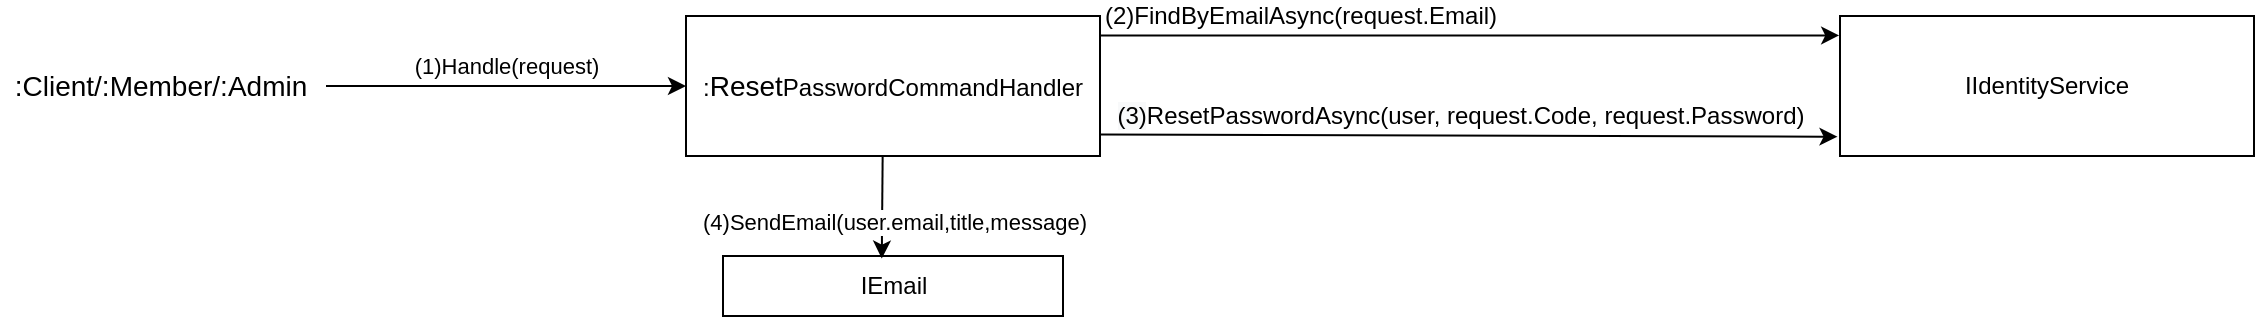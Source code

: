 <mxfile version="13.6.2" type="device"><diagram id="gHsJvJb7qj4NW8MDAA8u" name="Page-1"><mxGraphModel dx="600" dy="551" grid="1" gridSize="10" guides="1" tooltips="1" connect="1" arrows="1" fold="1" page="1" pageScale="1" pageWidth="827" pageHeight="1169" math="0" shadow="0"><root><mxCell id="0"/><mxCell id="1" parent="0"/><mxCell id="y_8neiA0ZaxTHjdguVGy-1" value=":&lt;span style=&quot;font-size: 14px&quot;&gt;Reset&lt;/span&gt;PasswordCommand&lt;span&gt;Handler&lt;/span&gt;" style="rounded=0;whiteSpace=wrap;html=1;" parent="1" vertex="1"><mxGeometry x="353" y="40" width="207" height="70" as="geometry"/></mxCell><mxCell id="y_8neiA0ZaxTHjdguVGy-2" value="(1)Handle(request)" style="endArrow=classic;html=1;entryX=0;entryY=0.5;entryDx=0;entryDy=0;" parent="1" target="y_8neiA0ZaxTHjdguVGy-1" edge="1"><mxGeometry y="10" width="50" height="50" relative="1" as="geometry"><mxPoint x="173" y="75" as="sourcePoint"/><mxPoint x="352.0" y="52.08" as="targetPoint"/><mxPoint as="offset"/></mxGeometry></mxCell><mxCell id="y_8neiA0ZaxTHjdguVGy-3" value=":Client/:Member/:Admin" style="text;html=1;align=center;verticalAlign=middle;resizable=0;points=[];autosize=1;fontSize=14;" parent="1" vertex="1"><mxGeometry x="10" y="65" width="160" height="20" as="geometry"/></mxCell><mxCell id="y_8neiA0ZaxTHjdguVGy-12" value="IEmail" style="rounded=0;whiteSpace=wrap;html=1;" parent="1" vertex="1"><mxGeometry x="371.5" y="160" width="170" height="30" as="geometry"/></mxCell><mxCell id="y_8neiA0ZaxTHjdguVGy-23" value="&lt;span style=&quot;font-size: 12px&quot;&gt;(2)FindByEmailAsync(request.Email)&lt;/span&gt;" style="endArrow=classic;html=1;exitX=1.001;exitY=0.139;exitDx=0;exitDy=0;entryX=-0.002;entryY=0.139;entryDx=0;entryDy=0;exitPerimeter=0;entryPerimeter=0;" parent="1" source="y_8neiA0ZaxTHjdguVGy-1" target="y_8neiA0ZaxTHjdguVGy-24" edge="1"><mxGeometry x="-0.46" y="10" width="50" height="50" relative="1" as="geometry"><mxPoint x="466.5" y="50" as="sourcePoint"/><mxPoint x="700" y="75" as="targetPoint"/><mxPoint as="offset"/></mxGeometry></mxCell><mxCell id="y_8neiA0ZaxTHjdguVGy-24" value="IIdentityService" style="rounded=0;whiteSpace=wrap;html=1;" parent="1" vertex="1"><mxGeometry x="930" y="40" width="207" height="70" as="geometry"/></mxCell><mxCell id="y_8neiA0ZaxTHjdguVGy-44" value="&lt;span style=&quot;font-size: 12px ; background-color: rgb(248 , 249 , 250)&quot;&gt;(3)&lt;/span&gt;&lt;span style=&quot;font-size: 12px&quot;&gt;ResetPasswordAsync(user, request.Code, request.Password)&lt;/span&gt;" style="endArrow=classic;html=1;entryX=-0.006;entryY=0.862;entryDx=0;entryDy=0;exitX=1.001;exitY=0.847;exitDx=0;exitDy=0;exitPerimeter=0;entryPerimeter=0;" parent="1" target="y_8neiA0ZaxTHjdguVGy-24" edge="1" source="y_8neiA0ZaxTHjdguVGy-1"><mxGeometry x="-0.025" y="10" width="50" height="50" relative="1" as="geometry"><mxPoint x="560" y="75" as="sourcePoint"/><mxPoint x="771.5" y="70" as="targetPoint"/><mxPoint as="offset"/></mxGeometry></mxCell><mxCell id="y_8neiA0ZaxTHjdguVGy-46" value="(4)SendEmail(user.email,title,message)" style="endArrow=classic;html=1;entryX=0.467;entryY=0.043;entryDx=0;entryDy=0;exitX=0.475;exitY=1.003;exitDx=0;exitDy=0;exitPerimeter=0;entryPerimeter=0;" parent="1" source="y_8neiA0ZaxTHjdguVGy-1" target="y_8neiA0ZaxTHjdguVGy-12" edge="1"><mxGeometry x="0.286" y="6" width="50" height="50" relative="1" as="geometry"><mxPoint x="550" y="190" as="sourcePoint"/><mxPoint x="240.055" y="260" as="targetPoint"/><Array as="points"/><mxPoint as="offset"/></mxGeometry></mxCell></root></mxGraphModel></diagram></mxfile>
